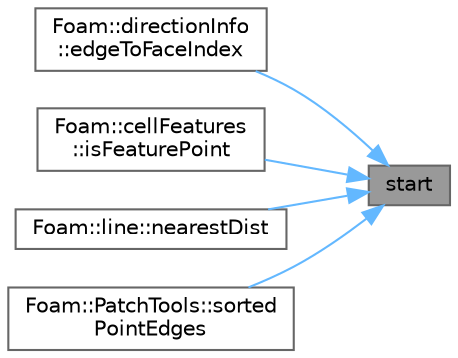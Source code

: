 digraph "start"
{
 // LATEX_PDF_SIZE
  bgcolor="transparent";
  edge [fontname=Helvetica,fontsize=10,labelfontname=Helvetica,labelfontsize=10];
  node [fontname=Helvetica,fontsize=10,shape=box,height=0.2,width=0.4];
  rankdir="RL";
  Node1 [id="Node000001",label="start",height=0.2,width=0.4,color="gray40", fillcolor="grey60", style="filled", fontcolor="black",tooltip=" "];
  Node1 -> Node2 [id="edge1_Node000001_Node000002",dir="back",color="steelblue1",style="solid",tooltip=" "];
  Node2 [id="Node000002",label="Foam::directionInfo\l::edgeToFaceIndex",height=0.2,width=0.4,color="grey40", fillcolor="white", style="filled",URL="$classFoam_1_1directionInfo.html#a979a0fce341d87c9c179d936a0e85e03",tooltip=" "];
  Node1 -> Node3 [id="edge2_Node000001_Node000003",dir="back",color="steelblue1",style="solid",tooltip=" "];
  Node3 [id="Node000003",label="Foam::cellFeatures\l::isFeaturePoint",height=0.2,width=0.4,color="grey40", fillcolor="white", style="filled",URL="$classFoam_1_1cellFeatures.html#a064ae94fdd1fdbb9360aae5489993fe3",tooltip=" "];
  Node1 -> Node4 [id="edge3_Node000001_Node000004",dir="back",color="steelblue1",style="solid",tooltip=" "];
  Node4 [id="Node000004",label="Foam::line::nearestDist",height=0.2,width=0.4,color="grey40", fillcolor="white", style="filled",URL="$classFoam_1_1line.html#a2cdee2b5db43cff51ac891e4ecab456f",tooltip=" "];
  Node1 -> Node5 [id="edge4_Node000001_Node000005",dir="back",color="steelblue1",style="solid",tooltip=" "];
  Node5 [id="Node000005",label="Foam::PatchTools::sorted\lPointEdges",height=0.2,width=0.4,color="grey40", fillcolor="white", style="filled",URL="$classFoam_1_1PatchTools.html#a6b4841ddd8577ab7dd0cf6fcbc78450a",tooltip=" "];
}

